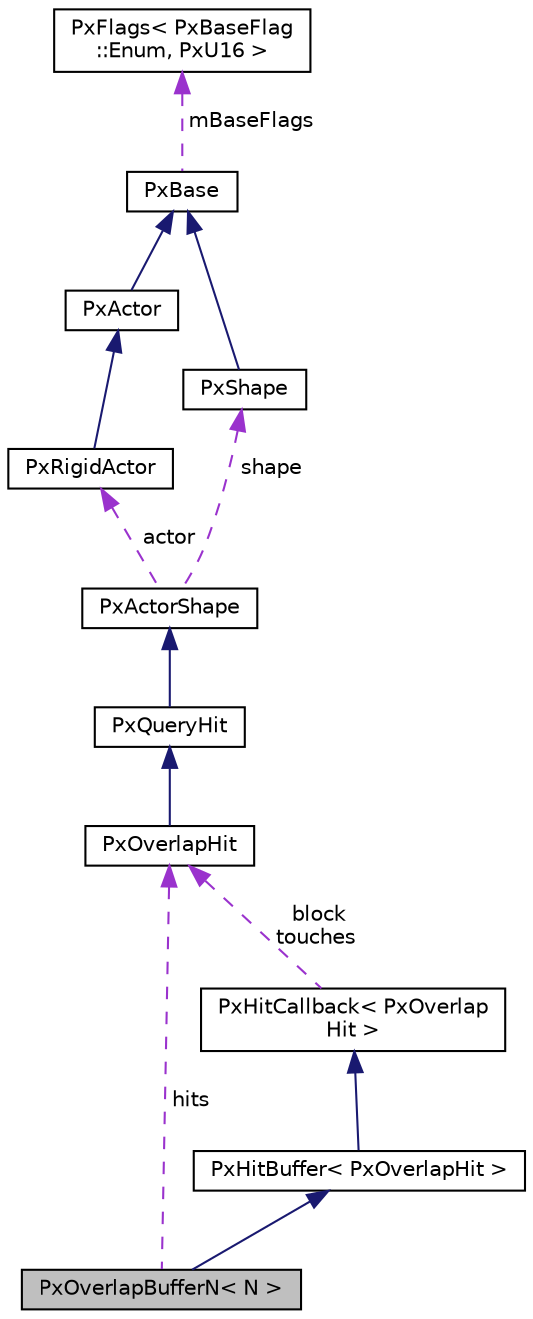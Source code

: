 digraph "PxOverlapBufferN&lt; N &gt;"
{
  edge [fontname="Helvetica",fontsize="10",labelfontname="Helvetica",labelfontsize="10"];
  node [fontname="Helvetica",fontsize="10",shape=record];
  Node3 [label="PxOverlapBufferN\< N \>",height=0.2,width=0.4,color="black", fillcolor="grey75", style="filled", fontcolor="black"];
  Node4 -> Node3 [dir="back",color="midnightblue",fontsize="10",style="solid",fontname="Helvetica"];
  Node4 [label="PxHitBuffer\< PxOverlapHit \>",height=0.2,width=0.4,color="black", fillcolor="white", style="filled",URL="$structPxHitBuffer.html"];
  Node5 -> Node4 [dir="back",color="midnightblue",fontsize="10",style="solid",fontname="Helvetica"];
  Node5 [label="PxHitCallback\< PxOverlap\lHit \>",height=0.2,width=0.4,color="black", fillcolor="white", style="filled",URL="$structPxHitCallback.html"];
  Node6 -> Node5 [dir="back",color="darkorchid3",fontsize="10",style="dashed",label=" block\ntouches" ,fontname="Helvetica"];
  Node6 [label="PxOverlapHit",height=0.2,width=0.4,color="black", fillcolor="white", style="filled",URL="$structPxOverlapHit.html",tooltip="Stores results of overlap queries. "];
  Node7 -> Node6 [dir="back",color="midnightblue",fontsize="10",style="solid",fontname="Helvetica"];
  Node7 [label="PxQueryHit",height=0.2,width=0.4,color="black", fillcolor="white", style="filled",URL="$structPxQueryHit.html",tooltip="Scene query hit information. "];
  Node8 -> Node7 [dir="back",color="midnightblue",fontsize="10",style="solid",fontname="Helvetica"];
  Node8 [label="PxActorShape",height=0.2,width=0.4,color="black", fillcolor="white", style="filled",URL="$structPxActorShape.html",tooltip="collection of set bits defined in PxHitFlag. "];
  Node9 -> Node8 [dir="back",color="darkorchid3",fontsize="10",style="dashed",label=" actor" ,fontname="Helvetica"];
  Node9 [label="PxRigidActor",height=0.2,width=0.4,color="black", fillcolor="white", style="filled",URL="$classPxRigidActor.html",tooltip="PxRigidActor represents a base class shared between dynamic and static rigid bodies in the physics SD..."];
  Node10 -> Node9 [dir="back",color="midnightblue",fontsize="10",style="solid",fontname="Helvetica"];
  Node10 [label="PxActor",height=0.2,width=0.4,color="black", fillcolor="white", style="filled",URL="$classPxActor.html",tooltip="PxActor is the base class for the main simulation objects in the physics SDK. "];
  Node11 -> Node10 [dir="back",color="midnightblue",fontsize="10",style="solid",fontname="Helvetica"];
  Node11 [label="PxBase",height=0.2,width=0.4,color="black", fillcolor="white", style="filled",URL="$classPxBase.html",tooltip="Base class for objects that can be members of a PxCollection. "];
  Node12 -> Node11 [dir="back",color="darkorchid3",fontsize="10",style="dashed",label=" mBaseFlags" ,fontname="Helvetica"];
  Node12 [label="PxFlags\< PxBaseFlag\l::Enum, PxU16 \>",height=0.2,width=0.4,color="black", fillcolor="white", style="filled",URL="$classPxFlags.html"];
  Node13 -> Node8 [dir="back",color="darkorchid3",fontsize="10",style="dashed",label=" shape" ,fontname="Helvetica"];
  Node13 [label="PxShape",height=0.2,width=0.4,color="black", fillcolor="white", style="filled",URL="$classPxShape.html",tooltip="Abstract class for collision shapes. "];
  Node11 -> Node13 [dir="back",color="midnightblue",fontsize="10",style="solid",fontname="Helvetica"];
  Node6 -> Node3 [dir="back",color="darkorchid3",fontsize="10",style="dashed",label=" hits" ,fontname="Helvetica"];
}

